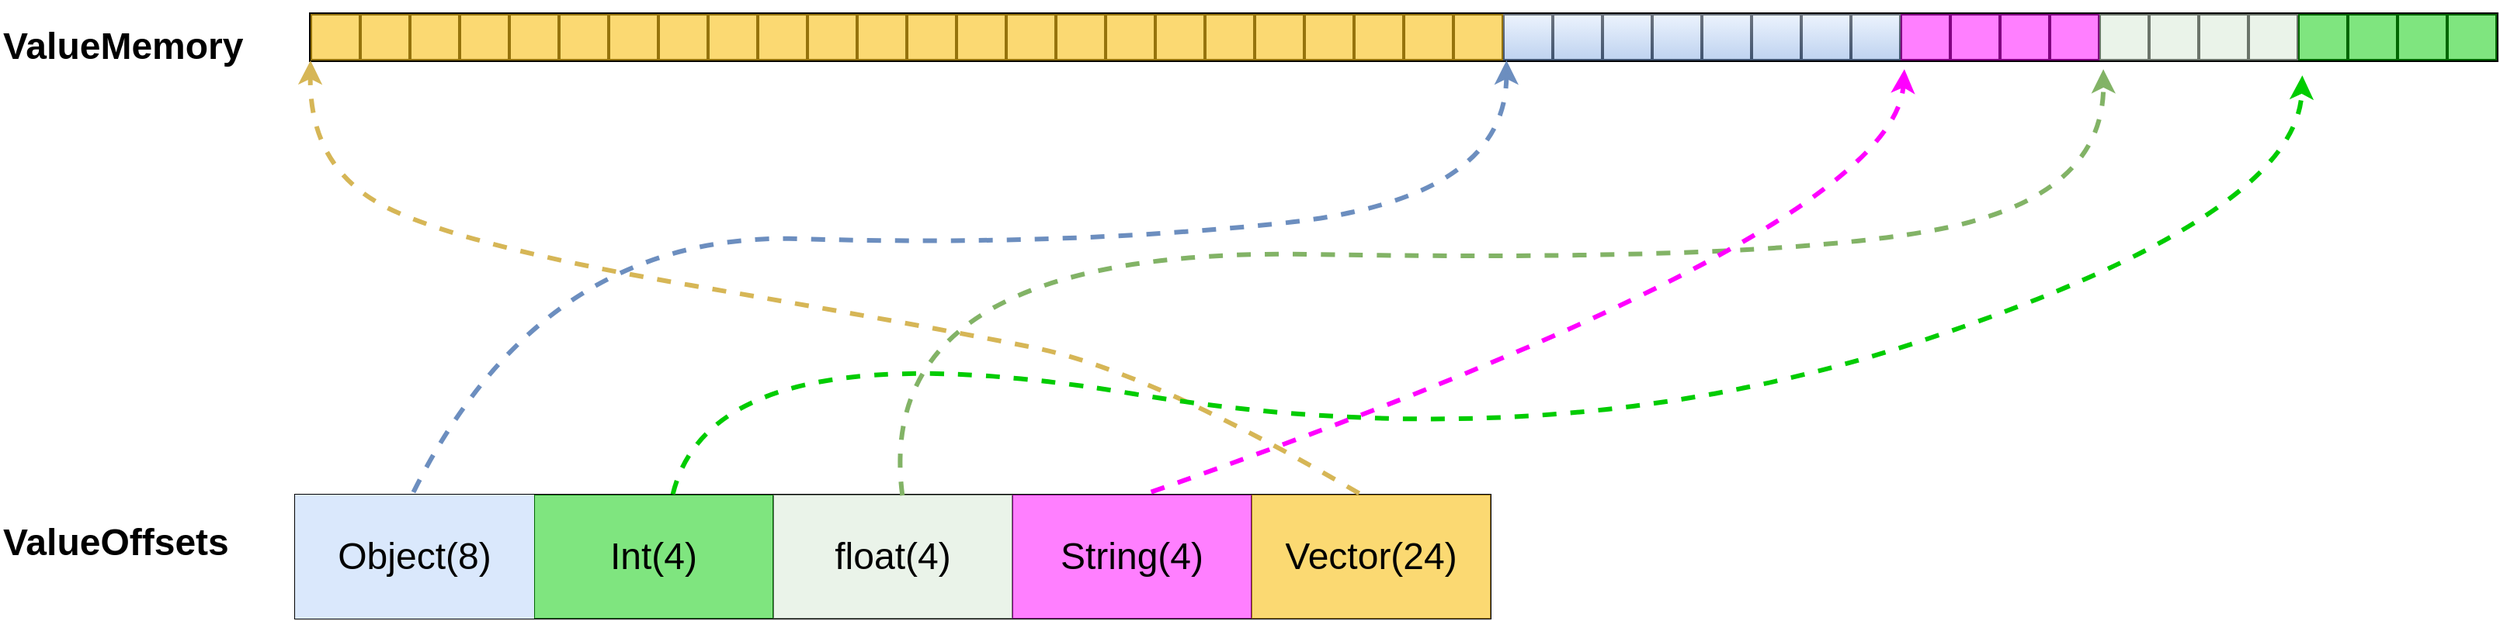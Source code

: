 <mxfile version="24.4.13" type="github" pages="2">
  <diagram name="第 1 页" id="B3vYnTvsGBG1Hv9em8wt">
    <mxGraphModel dx="3217" dy="1243" grid="1" gridSize="10" guides="1" tooltips="1" connect="1" arrows="1" fold="1" page="1" pageScale="1" pageWidth="827" pageHeight="1169" math="0" shadow="0">
      <root>
        <mxCell id="0" />
        <mxCell id="1" parent="0" />
        <mxCell id="THLBpQqU5_v84O20wpuA-113" value="" style="shape=table;startSize=0;container=1;collapsible=0;childLayout=tableLayout;fontSize=24;" parent="1" vertex="1">
          <mxGeometry x="180" y="490" width="770" height="80" as="geometry" />
        </mxCell>
        <mxCell id="THLBpQqU5_v84O20wpuA-114" value="" style="shape=tableRow;horizontal=0;startSize=0;swimlaneHead=0;swimlaneBody=0;strokeColor=inherit;top=0;left=0;bottom=0;right=0;collapsible=0;dropTarget=0;fillColor=none;points=[[0,0.5],[1,0.5]];portConstraint=eastwest;fontSize=24;" parent="THLBpQqU5_v84O20wpuA-113" vertex="1">
          <mxGeometry width="770" height="80" as="geometry" />
        </mxCell>
        <mxCell id="THLBpQqU5_v84O20wpuA-115" value="Object(8)" style="shape=partialRectangle;html=1;whiteSpace=wrap;connectable=0;strokeColor=#6c8ebf;overflow=hidden;fillColor=#dae8fc;top=0;left=0;bottom=0;right=0;pointerEvents=1;fontSize=24;" parent="THLBpQqU5_v84O20wpuA-114" vertex="1">
          <mxGeometry width="154" height="80" as="geometry">
            <mxRectangle width="154" height="80" as="alternateBounds" />
          </mxGeometry>
        </mxCell>
        <mxCell id="THLBpQqU5_v84O20wpuA-140" value="Int(4)" style="shape=partialRectangle;html=1;whiteSpace=wrap;connectable=0;strokeColor=inherit;overflow=hidden;fillColor=#00CC00;top=0;left=0;bottom=0;right=0;pointerEvents=1;fontSize=24;gradientColor=none;opacity=50;" parent="THLBpQqU5_v84O20wpuA-114" vertex="1">
          <mxGeometry x="154" width="154" height="80" as="geometry">
            <mxRectangle width="154" height="80" as="alternateBounds" />
          </mxGeometry>
        </mxCell>
        <mxCell id="THLBpQqU5_v84O20wpuA-141" value="float(4)" style="shape=partialRectangle;html=1;whiteSpace=wrap;connectable=0;strokeColor=inherit;overflow=hidden;fillColor=#D5E8D4;top=0;left=0;bottom=0;right=0;pointerEvents=1;fontSize=24;opacity=50;" parent="THLBpQqU5_v84O20wpuA-114" vertex="1">
          <mxGeometry x="308" width="154" height="80" as="geometry">
            <mxRectangle width="154" height="80" as="alternateBounds" />
          </mxGeometry>
        </mxCell>
        <mxCell id="THLBpQqU5_v84O20wpuA-142" value="String(4)" style="shape=partialRectangle;html=1;whiteSpace=wrap;connectable=0;strokeColor=default;overflow=hidden;fillColor=#FF00FF;top=0;left=0;bottom=0;right=0;pointerEvents=1;fontSize=24;opacity=50;" parent="THLBpQqU5_v84O20wpuA-114" vertex="1">
          <mxGeometry x="462" width="154" height="80" as="geometry">
            <mxRectangle width="154" height="80" as="alternateBounds" />
          </mxGeometry>
        </mxCell>
        <mxCell id="THLBpQqU5_v84O20wpuA-143" value="Vector(24)" style="shape=partialRectangle;html=1;whiteSpace=wrap;connectable=0;strokeColor=#d6b656;overflow=hidden;fillColor=#f9c015;top=0;left=0;bottom=0;right=0;pointerEvents=1;fontSize=24;gradientColor=none;opacity=60;" parent="THLBpQqU5_v84O20wpuA-114" vertex="1">
          <mxGeometry x="616" width="154" height="80" as="geometry">
            <mxRectangle width="154" height="80" as="alternateBounds" />
          </mxGeometry>
        </mxCell>
        <mxCell id="THLBpQqU5_v84O20wpuA-147" value="" style="shape=table;startSize=0;container=1;collapsible=0;childLayout=tableLayout;swimlaneLine=1;strokeWidth=2;fillColor=default;" parent="1" vertex="1">
          <mxGeometry x="190" y="180" width="1408" height="30" as="geometry" />
        </mxCell>
        <mxCell id="THLBpQqU5_v84O20wpuA-148" value="" style="shape=tableRow;horizontal=0;startSize=0;swimlaneHead=0;swimlaneBody=0;strokeColor=inherit;top=0;left=0;bottom=0;right=0;collapsible=0;dropTarget=0;fillColor=none;points=[[0,0.5],[1,0.5]];portConstraint=eastwest;" parent="THLBpQqU5_v84O20wpuA-147" vertex="1">
          <mxGeometry width="1408" height="30" as="geometry" />
        </mxCell>
        <mxCell id="THLBpQqU5_v84O20wpuA-149" value="" style="shape=partialRectangle;html=1;whiteSpace=wrap;connectable=0;strokeColor=#d6b656;overflow=hidden;fillColor=#f9c015;top=0;left=0;bottom=0;right=0;pointerEvents=1;gradientColor=none;shadow=0;perimeterSpacing=8;strokeWidth=17;opacity=60;align=center;verticalAlign=middle;fontFamily=Helvetica;fontSize=24;fontColor=default;" parent="THLBpQqU5_v84O20wpuA-148" vertex="1">
          <mxGeometry width="32" height="30" as="geometry">
            <mxRectangle width="32" height="30" as="alternateBounds" />
          </mxGeometry>
        </mxCell>
        <mxCell id="THLBpQqU5_v84O20wpuA-150" value="" style="shape=partialRectangle;html=1;whiteSpace=wrap;connectable=0;strokeColor=#d6b656;overflow=hidden;fillColor=#f9c015;top=0;left=0;bottom=0;right=0;pointerEvents=1;gradientColor=none;shadow=0;perimeterSpacing=8;strokeWidth=17;opacity=60;align=center;verticalAlign=middle;fontFamily=Helvetica;fontSize=24;fontColor=default;" parent="THLBpQqU5_v84O20wpuA-148" vertex="1">
          <mxGeometry x="32" width="32" height="30" as="geometry">
            <mxRectangle width="32" height="30" as="alternateBounds" />
          </mxGeometry>
        </mxCell>
        <mxCell id="THLBpQqU5_v84O20wpuA-151" value="" style="shape=partialRectangle;html=1;whiteSpace=wrap;connectable=0;strokeColor=#d6b656;overflow=hidden;fillColor=#f9c015;top=0;left=0;bottom=0;right=0;pointerEvents=1;gradientColor=none;shadow=0;perimeterSpacing=8;strokeWidth=17;opacity=60;align=center;verticalAlign=middle;fontFamily=Helvetica;fontSize=24;fontColor=default;" parent="THLBpQqU5_v84O20wpuA-148" vertex="1">
          <mxGeometry x="64" width="32" height="30" as="geometry">
            <mxRectangle width="32" height="30" as="alternateBounds" />
          </mxGeometry>
        </mxCell>
        <mxCell id="THLBpQqU5_v84O20wpuA-152" value="" style="shape=partialRectangle;html=1;whiteSpace=wrap;connectable=0;strokeColor=#d6b656;overflow=hidden;fillColor=#f9c015;top=0;left=0;bottom=0;right=0;pointerEvents=1;gradientColor=none;shadow=0;perimeterSpacing=8;strokeWidth=17;opacity=60;align=center;verticalAlign=middle;fontFamily=Helvetica;fontSize=24;fontColor=default;" parent="THLBpQqU5_v84O20wpuA-148" vertex="1">
          <mxGeometry x="96" width="32" height="30" as="geometry">
            <mxRectangle width="32" height="30" as="alternateBounds" />
          </mxGeometry>
        </mxCell>
        <mxCell id="THLBpQqU5_v84O20wpuA-153" value="" style="shape=partialRectangle;html=1;whiteSpace=wrap;connectable=0;strokeColor=#d6b656;overflow=hidden;fillColor=#f9c015;top=0;left=0;bottom=0;right=0;pointerEvents=1;gradientColor=none;shadow=0;perimeterSpacing=8;strokeWidth=17;opacity=60;align=center;verticalAlign=middle;fontFamily=Helvetica;fontSize=24;fontColor=default;" parent="THLBpQqU5_v84O20wpuA-148" vertex="1">
          <mxGeometry x="128" width="32" height="30" as="geometry">
            <mxRectangle width="32" height="30" as="alternateBounds" />
          </mxGeometry>
        </mxCell>
        <mxCell id="THLBpQqU5_v84O20wpuA-154" value="" style="shape=partialRectangle;html=1;whiteSpace=wrap;connectable=0;strokeColor=#d6b656;overflow=hidden;fillColor=#f9c015;top=0;left=0;bottom=0;right=0;pointerEvents=1;gradientColor=none;shadow=0;perimeterSpacing=8;strokeWidth=17;opacity=60;align=center;verticalAlign=middle;fontFamily=Helvetica;fontSize=24;fontColor=default;" parent="THLBpQqU5_v84O20wpuA-148" vertex="1">
          <mxGeometry x="160" width="32" height="30" as="geometry">
            <mxRectangle width="32" height="30" as="alternateBounds" />
          </mxGeometry>
        </mxCell>
        <mxCell id="THLBpQqU5_v84O20wpuA-155" value="" style="shape=partialRectangle;html=1;whiteSpace=wrap;connectable=0;strokeColor=#d6b656;overflow=hidden;fillColor=#f9c015;top=0;left=0;bottom=0;right=0;pointerEvents=1;gradientColor=none;shadow=0;perimeterSpacing=8;strokeWidth=17;opacity=60;align=center;verticalAlign=middle;fontFamily=Helvetica;fontSize=24;fontColor=default;" parent="THLBpQqU5_v84O20wpuA-148" vertex="1">
          <mxGeometry x="192" width="32" height="30" as="geometry">
            <mxRectangle width="32" height="30" as="alternateBounds" />
          </mxGeometry>
        </mxCell>
        <mxCell id="THLBpQqU5_v84O20wpuA-156" value="" style="shape=partialRectangle;html=1;whiteSpace=wrap;connectable=0;strokeColor=#d6b656;overflow=hidden;fillColor=#f9c015;top=0;left=0;bottom=0;right=0;pointerEvents=1;gradientColor=none;strokeWidth=17;shadow=0;perimeterSpacing=8;opacity=60;align=center;verticalAlign=middle;fontFamily=Helvetica;fontSize=24;fontColor=default;" parent="THLBpQqU5_v84O20wpuA-148" vertex="1">
          <mxGeometry x="224" width="32" height="30" as="geometry">
            <mxRectangle width="32" height="30" as="alternateBounds" />
          </mxGeometry>
        </mxCell>
        <mxCell id="THLBpQqU5_v84O20wpuA-157" value="" style="shape=partialRectangle;html=1;whiteSpace=wrap;connectable=0;strokeColor=#d6b656;overflow=hidden;fillColor=#f9c015;top=0;left=0;bottom=0;right=0;pointerEvents=1;gradientColor=none;opacity=60;shadow=0;align=center;verticalAlign=middle;fontFamily=Helvetica;fontSize=24;fontColor=default;" parent="THLBpQqU5_v84O20wpuA-148" vertex="1">
          <mxGeometry x="256" width="32" height="30" as="geometry">
            <mxRectangle width="32" height="30" as="alternateBounds" />
          </mxGeometry>
        </mxCell>
        <mxCell id="THLBpQqU5_v84O20wpuA-158" value="" style="shape=partialRectangle;html=1;whiteSpace=wrap;connectable=0;strokeColor=#d6b656;overflow=hidden;fillColor=#f9c015;top=0;left=0;bottom=0;right=0;pointerEvents=1;gradientColor=none;opacity=60;shadow=0;align=center;verticalAlign=middle;fontFamily=Helvetica;fontSize=24;fontColor=default;" parent="THLBpQqU5_v84O20wpuA-148" vertex="1">
          <mxGeometry x="288" width="32" height="30" as="geometry">
            <mxRectangle width="32" height="30" as="alternateBounds" />
          </mxGeometry>
        </mxCell>
        <mxCell id="THLBpQqU5_v84O20wpuA-159" value="" style="shape=partialRectangle;html=1;whiteSpace=wrap;connectable=0;strokeColor=#d6b656;overflow=hidden;fillColor=#f9c015;top=0;left=0;bottom=0;right=0;pointerEvents=1;gradientColor=none;opacity=60;shadow=0;align=center;verticalAlign=middle;fontFamily=Helvetica;fontSize=24;fontColor=default;" parent="THLBpQqU5_v84O20wpuA-148" vertex="1">
          <mxGeometry x="320" width="32" height="30" as="geometry">
            <mxRectangle width="32" height="30" as="alternateBounds" />
          </mxGeometry>
        </mxCell>
        <mxCell id="THLBpQqU5_v84O20wpuA-160" value="" style="shape=partialRectangle;html=1;whiteSpace=wrap;connectable=0;strokeColor=#d6b656;overflow=hidden;fillColor=#f9c015;top=0;left=0;bottom=0;right=0;pointerEvents=1;gradientColor=none;opacity=60;shadow=0;align=center;verticalAlign=middle;fontFamily=Helvetica;fontSize=24;fontColor=default;" parent="THLBpQqU5_v84O20wpuA-148" vertex="1">
          <mxGeometry x="352" width="32" height="30" as="geometry">
            <mxRectangle width="32" height="30" as="alternateBounds" />
          </mxGeometry>
        </mxCell>
        <mxCell id="THLBpQqU5_v84O20wpuA-161" value="" style="shape=partialRectangle;html=1;whiteSpace=wrap;connectable=0;strokeColor=#d6b656;overflow=hidden;fillColor=#f9c015;top=0;left=0;bottom=0;right=0;pointerEvents=1;gradientColor=none;opacity=60;shadow=0;align=center;verticalAlign=middle;fontFamily=Helvetica;fontSize=24;fontColor=default;" parent="THLBpQqU5_v84O20wpuA-148" vertex="1">
          <mxGeometry x="384" width="32" height="30" as="geometry">
            <mxRectangle width="32" height="30" as="alternateBounds" />
          </mxGeometry>
        </mxCell>
        <mxCell id="THLBpQqU5_v84O20wpuA-162" value="" style="shape=partialRectangle;html=1;whiteSpace=wrap;connectable=0;strokeColor=#d6b656;overflow=hidden;fillColor=#f9c015;top=0;left=0;bottom=0;right=0;pointerEvents=1;gradientColor=none;opacity=60;shadow=0;align=center;verticalAlign=middle;fontFamily=Helvetica;fontSize=24;fontColor=default;" parent="THLBpQqU5_v84O20wpuA-148" vertex="1">
          <mxGeometry x="416" width="32" height="30" as="geometry">
            <mxRectangle width="32" height="30" as="alternateBounds" />
          </mxGeometry>
        </mxCell>
        <mxCell id="THLBpQqU5_v84O20wpuA-163" value="" style="shape=partialRectangle;html=1;whiteSpace=wrap;connectable=0;strokeColor=#d6b656;overflow=hidden;fillColor=#f9c015;top=0;left=0;bottom=0;right=0;pointerEvents=1;gradientColor=none;opacity=60;shadow=0;align=center;verticalAlign=middle;fontFamily=Helvetica;fontSize=24;fontColor=default;" parent="THLBpQqU5_v84O20wpuA-148" vertex="1">
          <mxGeometry x="448" width="32" height="30" as="geometry">
            <mxRectangle width="32" height="30" as="alternateBounds" />
          </mxGeometry>
        </mxCell>
        <mxCell id="THLBpQqU5_v84O20wpuA-164" value="" style="shape=partialRectangle;html=1;whiteSpace=wrap;connectable=0;strokeColor=#d6b656;overflow=hidden;fillColor=#f9c015;top=0;left=0;bottom=0;right=0;pointerEvents=1;gradientColor=none;opacity=60;shadow=0;align=center;verticalAlign=middle;fontFamily=Helvetica;fontSize=24;fontColor=default;" parent="THLBpQqU5_v84O20wpuA-148" vertex="1">
          <mxGeometry x="480" width="32" height="30" as="geometry">
            <mxRectangle width="32" height="30" as="alternateBounds" />
          </mxGeometry>
        </mxCell>
        <mxCell id="THLBpQqU5_v84O20wpuA-165" value="" style="shape=partialRectangle;html=1;whiteSpace=wrap;connectable=0;strokeColor=#d6b656;overflow=hidden;fillColor=#f9c015;top=0;left=0;bottom=0;right=0;pointerEvents=1;gradientColor=none;opacity=60;shadow=0;align=center;verticalAlign=middle;fontFamily=Helvetica;fontSize=24;fontColor=default;" parent="THLBpQqU5_v84O20wpuA-148" vertex="1">
          <mxGeometry x="512" width="32" height="30" as="geometry">
            <mxRectangle width="32" height="30" as="alternateBounds" />
          </mxGeometry>
        </mxCell>
        <mxCell id="THLBpQqU5_v84O20wpuA-166" value="" style="shape=partialRectangle;html=1;whiteSpace=wrap;connectable=0;strokeColor=#d6b656;overflow=hidden;fillColor=#f9c015;top=0;left=0;bottom=0;right=0;pointerEvents=1;gradientColor=none;opacity=60;shadow=0;align=center;verticalAlign=middle;fontFamily=Helvetica;fontSize=24;fontColor=default;" parent="THLBpQqU5_v84O20wpuA-148" vertex="1">
          <mxGeometry x="544" width="32" height="30" as="geometry">
            <mxRectangle width="32" height="30" as="alternateBounds" />
          </mxGeometry>
        </mxCell>
        <mxCell id="THLBpQqU5_v84O20wpuA-167" value="" style="shape=partialRectangle;html=1;whiteSpace=wrap;connectable=0;strokeColor=#d6b656;overflow=hidden;fillColor=#f9c015;top=0;left=0;bottom=0;right=0;pointerEvents=1;gradientColor=none;opacity=60;shadow=0;align=center;verticalAlign=middle;fontFamily=Helvetica;fontSize=24;fontColor=default;" parent="THLBpQqU5_v84O20wpuA-148" vertex="1">
          <mxGeometry x="576" width="32" height="30" as="geometry">
            <mxRectangle width="32" height="30" as="alternateBounds" />
          </mxGeometry>
        </mxCell>
        <mxCell id="THLBpQqU5_v84O20wpuA-168" value="" style="shape=partialRectangle;html=1;whiteSpace=wrap;connectable=0;strokeColor=#d6b656;overflow=hidden;fillColor=#f9c015;top=0;left=0;bottom=0;right=0;pointerEvents=1;gradientColor=none;opacity=60;shadow=0;align=center;verticalAlign=middle;fontFamily=Helvetica;fontSize=24;fontColor=default;" parent="THLBpQqU5_v84O20wpuA-148" vertex="1">
          <mxGeometry x="608" width="32" height="30" as="geometry">
            <mxRectangle width="32" height="30" as="alternateBounds" />
          </mxGeometry>
        </mxCell>
        <mxCell id="THLBpQqU5_v84O20wpuA-192" style="shape=partialRectangle;html=1;whiteSpace=wrap;connectable=0;strokeColor=#d6b656;overflow=hidden;fillColor=#f9c015;top=0;left=0;bottom=0;right=0;pointerEvents=1;gradientColor=none;opacity=60;shadow=0;align=center;verticalAlign=middle;fontFamily=Helvetica;fontSize=24;fontColor=default;" parent="THLBpQqU5_v84O20wpuA-148" vertex="1">
          <mxGeometry x="640" width="32" height="30" as="geometry">
            <mxRectangle width="32" height="30" as="alternateBounds" />
          </mxGeometry>
        </mxCell>
        <mxCell id="THLBpQqU5_v84O20wpuA-193" style="shape=partialRectangle;html=1;whiteSpace=wrap;connectable=0;strokeColor=#d6b656;overflow=hidden;fillColor=#f9c015;top=0;left=0;bottom=0;right=0;pointerEvents=1;gradientColor=none;opacity=60;shadow=0;align=center;verticalAlign=middle;fontFamily=Helvetica;fontSize=24;fontColor=default;" parent="THLBpQqU5_v84O20wpuA-148" vertex="1">
          <mxGeometry x="672" width="32" height="30" as="geometry">
            <mxRectangle width="32" height="30" as="alternateBounds" />
          </mxGeometry>
        </mxCell>
        <mxCell id="THLBpQqU5_v84O20wpuA-194" style="shape=partialRectangle;html=1;whiteSpace=wrap;connectable=0;strokeColor=#d6b656;overflow=hidden;fillColor=#f9c015;top=0;left=0;bottom=0;right=0;pointerEvents=1;gradientColor=none;opacity=60;shadow=0;align=center;verticalAlign=middle;fontFamily=Helvetica;fontSize=24;fontColor=default;" parent="THLBpQqU5_v84O20wpuA-148" vertex="1">
          <mxGeometry x="704" width="32" height="30" as="geometry">
            <mxRectangle width="32" height="30" as="alternateBounds" />
          </mxGeometry>
        </mxCell>
        <mxCell id="THLBpQqU5_v84O20wpuA-195" style="shape=partialRectangle;html=1;whiteSpace=wrap;connectable=0;strokeColor=#d6b656;overflow=hidden;fillColor=#f9c015;top=0;left=0;bottom=0;right=0;pointerEvents=1;gradientColor=none;opacity=60;shadow=0;align=center;verticalAlign=middle;fontFamily=Helvetica;fontSize=24;fontColor=default;" parent="THLBpQqU5_v84O20wpuA-148" vertex="1">
          <mxGeometry x="736" width="32" height="30" as="geometry">
            <mxRectangle width="32" height="30" as="alternateBounds" />
          </mxGeometry>
        </mxCell>
        <mxCell id="THLBpQqU5_v84O20wpuA-196" style="shape=partialRectangle;html=1;whiteSpace=wrap;connectable=0;strokeColor=#6c8ebf;overflow=hidden;fillColor=#dae8fc;top=0;left=0;bottom=0;right=0;pointerEvents=1;gradientColor=#7ea6e0;opacity=50;" parent="THLBpQqU5_v84O20wpuA-148" vertex="1">
          <mxGeometry x="768" width="32" height="30" as="geometry">
            <mxRectangle width="32" height="30" as="alternateBounds" />
          </mxGeometry>
        </mxCell>
        <mxCell id="THLBpQqU5_v84O20wpuA-197" style="shape=partialRectangle;html=1;whiteSpace=wrap;connectable=0;strokeColor=#6c8ebf;overflow=hidden;fillColor=#dae8fc;top=0;left=0;bottom=0;right=0;pointerEvents=1;gradientColor=#7ea6e0;opacity=50;" parent="THLBpQqU5_v84O20wpuA-148" vertex="1">
          <mxGeometry x="800" width="32" height="30" as="geometry">
            <mxRectangle width="32" height="30" as="alternateBounds" />
          </mxGeometry>
        </mxCell>
        <mxCell id="THLBpQqU5_v84O20wpuA-198" style="shape=partialRectangle;html=1;whiteSpace=wrap;connectable=0;strokeColor=#6c8ebf;overflow=hidden;fillColor=#dae8fc;top=0;left=0;bottom=0;right=0;pointerEvents=1;gradientColor=#7ea6e0;opacity=50;" parent="THLBpQqU5_v84O20wpuA-148" vertex="1">
          <mxGeometry x="832" width="32" height="30" as="geometry">
            <mxRectangle width="32" height="30" as="alternateBounds" />
          </mxGeometry>
        </mxCell>
        <mxCell id="THLBpQqU5_v84O20wpuA-199" style="shape=partialRectangle;html=1;whiteSpace=wrap;connectable=0;strokeColor=#6c8ebf;overflow=hidden;fillColor=#dae8fc;top=0;left=0;bottom=0;right=0;pointerEvents=1;gradientColor=#7ea6e0;opacity=50;" parent="THLBpQqU5_v84O20wpuA-148" vertex="1">
          <mxGeometry x="864" width="32" height="30" as="geometry">
            <mxRectangle width="32" height="30" as="alternateBounds" />
          </mxGeometry>
        </mxCell>
        <mxCell id="THLBpQqU5_v84O20wpuA-200" style="shape=partialRectangle;html=1;whiteSpace=wrap;connectable=0;strokeColor=#6c8ebf;overflow=hidden;fillColor=#dae8fc;top=0;left=0;bottom=0;right=0;pointerEvents=1;gradientColor=#7ea6e0;opacity=50;" parent="THLBpQqU5_v84O20wpuA-148" vertex="1">
          <mxGeometry x="896" width="32" height="30" as="geometry">
            <mxRectangle width="32" height="30" as="alternateBounds" />
          </mxGeometry>
        </mxCell>
        <mxCell id="THLBpQqU5_v84O20wpuA-201" style="shape=partialRectangle;html=1;whiteSpace=wrap;connectable=0;strokeColor=#6c8ebf;overflow=hidden;fillColor=#dae8fc;top=0;left=0;bottom=0;right=0;pointerEvents=1;gradientColor=#7ea6e0;opacity=50;" parent="THLBpQqU5_v84O20wpuA-148" vertex="1">
          <mxGeometry x="928" width="32" height="30" as="geometry">
            <mxRectangle width="32" height="30" as="alternateBounds" />
          </mxGeometry>
        </mxCell>
        <mxCell id="THLBpQqU5_v84O20wpuA-202" style="shape=partialRectangle;html=1;whiteSpace=wrap;connectable=0;strokeColor=#6c8ebf;overflow=hidden;fillColor=#dae8fc;top=0;left=0;bottom=0;right=0;pointerEvents=1;gradientColor=#7ea6e0;opacity=50;" parent="THLBpQqU5_v84O20wpuA-148" vertex="1">
          <mxGeometry x="960" width="32" height="30" as="geometry">
            <mxRectangle width="32" height="30" as="alternateBounds" />
          </mxGeometry>
        </mxCell>
        <mxCell id="THLBpQqU5_v84O20wpuA-203" style="shape=partialRectangle;html=1;whiteSpace=wrap;connectable=0;strokeColor=#6c8ebf;overflow=hidden;fillColor=#dae8fc;top=0;left=0;bottom=0;right=0;pointerEvents=1;gradientColor=#7ea6e0;opacity=50;" parent="THLBpQqU5_v84O20wpuA-148" vertex="1">
          <mxGeometry x="992" width="32" height="30" as="geometry">
            <mxRectangle width="32" height="30" as="alternateBounds" />
          </mxGeometry>
        </mxCell>
        <mxCell id="THLBpQqU5_v84O20wpuA-204" style="shape=partialRectangle;html=1;whiteSpace=wrap;connectable=0;strokeColor=inherit;overflow=hidden;fillColor=#FF00FF;top=0;left=0;bottom=0;right=0;pointerEvents=1;opacity=50;" parent="THLBpQqU5_v84O20wpuA-148" vertex="1">
          <mxGeometry x="1024" width="32" height="30" as="geometry">
            <mxRectangle width="32" height="30" as="alternateBounds" />
          </mxGeometry>
        </mxCell>
        <mxCell id="THLBpQqU5_v84O20wpuA-205" style="shape=partialRectangle;html=1;whiteSpace=wrap;connectable=0;strokeColor=inherit;overflow=hidden;fillColor=#FF00FF;top=0;left=0;bottom=0;right=0;pointerEvents=1;opacity=50;" parent="THLBpQqU5_v84O20wpuA-148" vertex="1">
          <mxGeometry x="1056" width="32" height="30" as="geometry">
            <mxRectangle width="32" height="30" as="alternateBounds" />
          </mxGeometry>
        </mxCell>
        <mxCell id="THLBpQqU5_v84O20wpuA-206" style="shape=partialRectangle;html=1;whiteSpace=wrap;connectable=0;strokeColor=inherit;overflow=hidden;fillColor=#FF00FF;top=0;left=0;bottom=0;right=0;pointerEvents=1;opacity=50;" parent="THLBpQqU5_v84O20wpuA-148" vertex="1">
          <mxGeometry x="1088" width="32" height="30" as="geometry">
            <mxRectangle width="32" height="30" as="alternateBounds" />
          </mxGeometry>
        </mxCell>
        <mxCell id="THLBpQqU5_v84O20wpuA-207" style="shape=partialRectangle;html=1;whiteSpace=wrap;connectable=0;strokeColor=inherit;overflow=hidden;fillColor=#FF00FF;top=0;left=0;bottom=0;right=0;pointerEvents=1;opacity=50;" parent="THLBpQqU5_v84O20wpuA-148" vertex="1">
          <mxGeometry x="1120" width="32" height="30" as="geometry">
            <mxRectangle width="32" height="30" as="alternateBounds" />
          </mxGeometry>
        </mxCell>
        <mxCell id="THLBpQqU5_v84O20wpuA-208" style="shape=partialRectangle;html=1;whiteSpace=wrap;connectable=0;strokeColor=inherit;overflow=hidden;fillColor=#D5E8D4;top=0;left=0;bottom=0;right=0;pointerEvents=1;opacity=50;align=center;verticalAlign=middle;fontFamily=Helvetica;fontSize=24;fontColor=default;" parent="THLBpQqU5_v84O20wpuA-148" vertex="1">
          <mxGeometry x="1152" width="32" height="30" as="geometry">
            <mxRectangle width="32" height="30" as="alternateBounds" />
          </mxGeometry>
        </mxCell>
        <mxCell id="THLBpQqU5_v84O20wpuA-209" style="shape=partialRectangle;html=1;whiteSpace=wrap;connectable=0;strokeColor=inherit;overflow=hidden;fillColor=#D5E8D4;top=0;left=0;bottom=0;right=0;pointerEvents=1;opacity=50;align=center;verticalAlign=middle;fontFamily=Helvetica;fontSize=24;fontColor=default;" parent="THLBpQqU5_v84O20wpuA-148" vertex="1">
          <mxGeometry x="1184" width="32" height="30" as="geometry">
            <mxRectangle width="32" height="30" as="alternateBounds" />
          </mxGeometry>
        </mxCell>
        <mxCell id="THLBpQqU5_v84O20wpuA-210" style="shape=partialRectangle;html=1;whiteSpace=wrap;connectable=0;strokeColor=inherit;overflow=hidden;fillColor=#D5E8D4;top=0;left=0;bottom=0;right=0;pointerEvents=1;opacity=50;align=center;verticalAlign=middle;fontFamily=Helvetica;fontSize=24;fontColor=default;" parent="THLBpQqU5_v84O20wpuA-148" vertex="1">
          <mxGeometry x="1216" width="32" height="30" as="geometry">
            <mxRectangle width="32" height="30" as="alternateBounds" />
          </mxGeometry>
        </mxCell>
        <mxCell id="THLBpQqU5_v84O20wpuA-211" style="shape=partialRectangle;html=1;whiteSpace=wrap;connectable=0;strokeColor=inherit;overflow=hidden;fillColor=#D5E8D4;top=0;left=0;bottom=0;right=0;pointerEvents=1;opacity=50;align=center;verticalAlign=middle;fontFamily=Helvetica;fontSize=24;fontColor=default;" parent="THLBpQqU5_v84O20wpuA-148" vertex="1">
          <mxGeometry x="1248" width="32" height="30" as="geometry">
            <mxRectangle width="32" height="30" as="alternateBounds" />
          </mxGeometry>
        </mxCell>
        <mxCell id="THLBpQqU5_v84O20wpuA-212" style="shape=partialRectangle;html=1;whiteSpace=wrap;connectable=0;strokeColor=inherit;overflow=hidden;fillColor=#00CC00;top=0;left=0;bottom=0;right=0;pointerEvents=1;opacity=50;align=center;verticalAlign=middle;fontFamily=Helvetica;fontSize=24;fontColor=default;gradientColor=none;" parent="THLBpQqU5_v84O20wpuA-148" vertex="1">
          <mxGeometry x="1280" width="32" height="30" as="geometry">
            <mxRectangle width="32" height="30" as="alternateBounds" />
          </mxGeometry>
        </mxCell>
        <mxCell id="THLBpQqU5_v84O20wpuA-213" style="shape=partialRectangle;html=1;whiteSpace=wrap;connectable=0;strokeColor=inherit;overflow=hidden;fillColor=#00CC00;top=0;left=0;bottom=0;right=0;pointerEvents=1;opacity=50;align=center;verticalAlign=middle;fontFamily=Helvetica;fontSize=24;fontColor=default;gradientColor=none;" parent="THLBpQqU5_v84O20wpuA-148" vertex="1">
          <mxGeometry x="1312" width="32" height="30" as="geometry">
            <mxRectangle width="32" height="30" as="alternateBounds" />
          </mxGeometry>
        </mxCell>
        <mxCell id="THLBpQqU5_v84O20wpuA-214" style="shape=partialRectangle;html=1;whiteSpace=wrap;connectable=0;strokeColor=inherit;overflow=hidden;fillColor=#00CC00;top=0;left=0;bottom=0;right=0;pointerEvents=1;opacity=50;align=center;verticalAlign=middle;fontFamily=Helvetica;fontSize=24;fontColor=default;gradientColor=none;" parent="THLBpQqU5_v84O20wpuA-148" vertex="1">
          <mxGeometry x="1344" width="32" height="30" as="geometry">
            <mxRectangle width="32" height="30" as="alternateBounds" />
          </mxGeometry>
        </mxCell>
        <mxCell id="THLBpQqU5_v84O20wpuA-215" style="shape=partialRectangle;html=1;whiteSpace=wrap;connectable=0;strokeColor=inherit;overflow=hidden;fillColor=#00CC00;top=0;left=0;bottom=0;right=0;pointerEvents=1;opacity=50;align=center;verticalAlign=middle;fontFamily=Helvetica;fontSize=24;fontColor=default;gradientColor=none;" parent="THLBpQqU5_v84O20wpuA-148" vertex="1">
          <mxGeometry x="1376" width="32" height="30" as="geometry">
            <mxRectangle width="32" height="30" as="alternateBounds" />
          </mxGeometry>
        </mxCell>
        <mxCell id="THLBpQqU5_v84O20wpuA-216" value="" style="curved=1;endArrow=classic;html=1;rounded=0;exitX=0.89;exitY=-0.01;exitDx=0;exitDy=0;exitPerimeter=0;entryX=0;entryY=1;entryDx=0;entryDy=0;pointerEvents=1;strokeColor=#d6b656;align=center;verticalAlign=middle;fontFamily=Helvetica;fontSize=24;fontColor=default;fillColor=#f9c015;gradientColor=none;strokeWidth=3;dashed=1;" parent="1" source="THLBpQqU5_v84O20wpuA-114" target="THLBpQqU5_v84O20wpuA-147" edge="1">
          <mxGeometry width="50" height="50" relative="1" as="geometry">
            <mxPoint x="610" y="300" as="sourcePoint" />
            <mxPoint x="170" y="230" as="targetPoint" />
            <Array as="points">
              <mxPoint x="730" y="410" />
              <mxPoint x="580" y="380" />
              <mxPoint x="290" y="330" />
              <mxPoint x="189" y="280" />
            </Array>
          </mxGeometry>
        </mxCell>
        <mxCell id="THLBpQqU5_v84O20wpuA-217" value="" style="curved=1;endArrow=classic;html=1;rounded=0;entryX=0.547;entryY=1;entryDx=0;entryDy=0;entryPerimeter=0;exitX=0.099;exitY=-0.02;exitDx=0;exitDy=0;exitPerimeter=0;pointerEvents=1;strokeColor=#6c8ebf;align=center;verticalAlign=middle;fontFamily=Helvetica;fontSize=24;fontColor=default;fillColor=#dae8fc;strokeWidth=3;dashed=1;" parent="1" source="THLBpQqU5_v84O20wpuA-113" target="THLBpQqU5_v84O20wpuA-148" edge="1">
          <mxGeometry width="50" height="50" relative="1" as="geometry">
            <mxPoint x="330" y="420" as="sourcePoint" />
            <mxPoint x="690" y="310" as="targetPoint" />
            <Array as="points">
              <mxPoint x="340" y="320" />
              <mxPoint x="670" y="330" />
              <mxPoint x="960" y="300" />
            </Array>
          </mxGeometry>
        </mxCell>
        <mxCell id="THLBpQqU5_v84O20wpuA-219" value="" style="curved=1;endArrow=classic;html=1;rounded=0;exitX=0.316;exitY=-0.004;exitDx=0;exitDy=0;exitPerimeter=0;entryX=0.911;entryY=1.322;entryDx=0;entryDy=0;entryPerimeter=0;pointerEvents=1;strokeColor=#00CC00;align=center;verticalAlign=middle;fontFamily=Helvetica;fontSize=24;fontColor=default;fillColor=#00CC00;gradientColor=none;strokeWidth=3;dashed=1;" parent="1" source="THLBpQqU5_v84O20wpuA-114" target="THLBpQqU5_v84O20wpuA-148" edge="1">
          <mxGeometry width="50" height="50" relative="1" as="geometry">
            <mxPoint x="920" y="380" as="sourcePoint" />
            <mxPoint x="970" y="330" as="targetPoint" />
            <Array as="points">
              <mxPoint x="450" y="380" />
              <mxPoint x="990" y="470" />
              <mxPoint x="1470" y="310" />
            </Array>
          </mxGeometry>
        </mxCell>
        <mxCell id="THLBpQqU5_v84O20wpuA-220" value="" style="curved=1;endArrow=classic;html=1;rounded=0;entryX=0.82;entryY=1.189;entryDx=0;entryDy=0;entryPerimeter=0;exitX=0.508;exitY=0.007;exitDx=0;exitDy=0;exitPerimeter=0;pointerEvents=1;strokeColor=#82b366;align=center;verticalAlign=middle;fontFamily=Helvetica;fontSize=24;fontColor=default;fillColor=#d5e8d4;shadow=0;strokeWidth=3;gradientColor=#97d077;dashed=1;" parent="1" source="THLBpQqU5_v84O20wpuA-113" target="THLBpQqU5_v84O20wpuA-148" edge="1">
          <mxGeometry width="50" height="50" relative="1" as="geometry">
            <mxPoint x="1070" y="340" as="sourcePoint" />
            <mxPoint x="1120" y="290" as="targetPoint" />
            <Array as="points">
              <mxPoint x="550" y="330" />
              <mxPoint x="1120" y="340" />
              <mxPoint x="1345" y="300" />
            </Array>
          </mxGeometry>
        </mxCell>
        <mxCell id="THLBpQqU5_v84O20wpuA-221" value="" style="curved=1;endArrow=classic;html=1;rounded=0;entryX=0.729;entryY=1.189;entryDx=0;entryDy=0;entryPerimeter=0;exitX=0.716;exitY=-0.021;exitDx=0;exitDy=0;exitPerimeter=0;pointerEvents=1;strokeColor=#FF00FF;align=center;verticalAlign=middle;fontFamily=Helvetica;fontSize=24;fontColor=default;fillColor=#FF00FF;strokeWidth=3;dashed=1;" parent="1" source="THLBpQqU5_v84O20wpuA-114" target="THLBpQqU5_v84O20wpuA-148" edge="1">
          <mxGeometry width="50" height="50" relative="1" as="geometry">
            <mxPoint x="1000" y="330" as="sourcePoint" />
            <mxPoint x="1050" y="280" as="targetPoint" />
            <Array as="points">
              <mxPoint x="1210" y="320" />
            </Array>
          </mxGeometry>
        </mxCell>
        <mxCell id="IpQ8G8nqwL_v7Tt9Q1Na-1" value="&lt;h1 style=&quot;margin-top: 0px;&quot;&gt;ValueMemory&lt;/h1&gt;" style="text;html=1;whiteSpace=wrap;overflow=hidden;rounded=0;" vertex="1" parent="1">
          <mxGeometry x="-10" y="180" width="170" height="40" as="geometry" />
        </mxCell>
        <mxCell id="IpQ8G8nqwL_v7Tt9Q1Na-2" value="&lt;h1 style=&quot;margin-top: 0px;&quot;&gt;ValueOffsets&lt;/h1&gt;&lt;div&gt;s&lt;/div&gt;" style="text;html=1;whiteSpace=wrap;overflow=hidden;rounded=0;" vertex="1" parent="1">
          <mxGeometry x="-10" y="500" width="170" height="40" as="geometry" />
        </mxCell>
      </root>
    </mxGraphModel>
  </diagram>
  <diagram id="xkuAZWn0zsy6626wy6PB" name="第 2 页">
    <mxGraphModel grid="1" page="1" gridSize="10" guides="1" tooltips="1" connect="1" arrows="1" fold="1" pageScale="1" pageWidth="827" pageHeight="1169" math="0" shadow="0">
      <root>
        <mxCell id="0" />
        <mxCell id="1" parent="0" />
      </root>
    </mxGraphModel>
  </diagram>
</mxfile>
